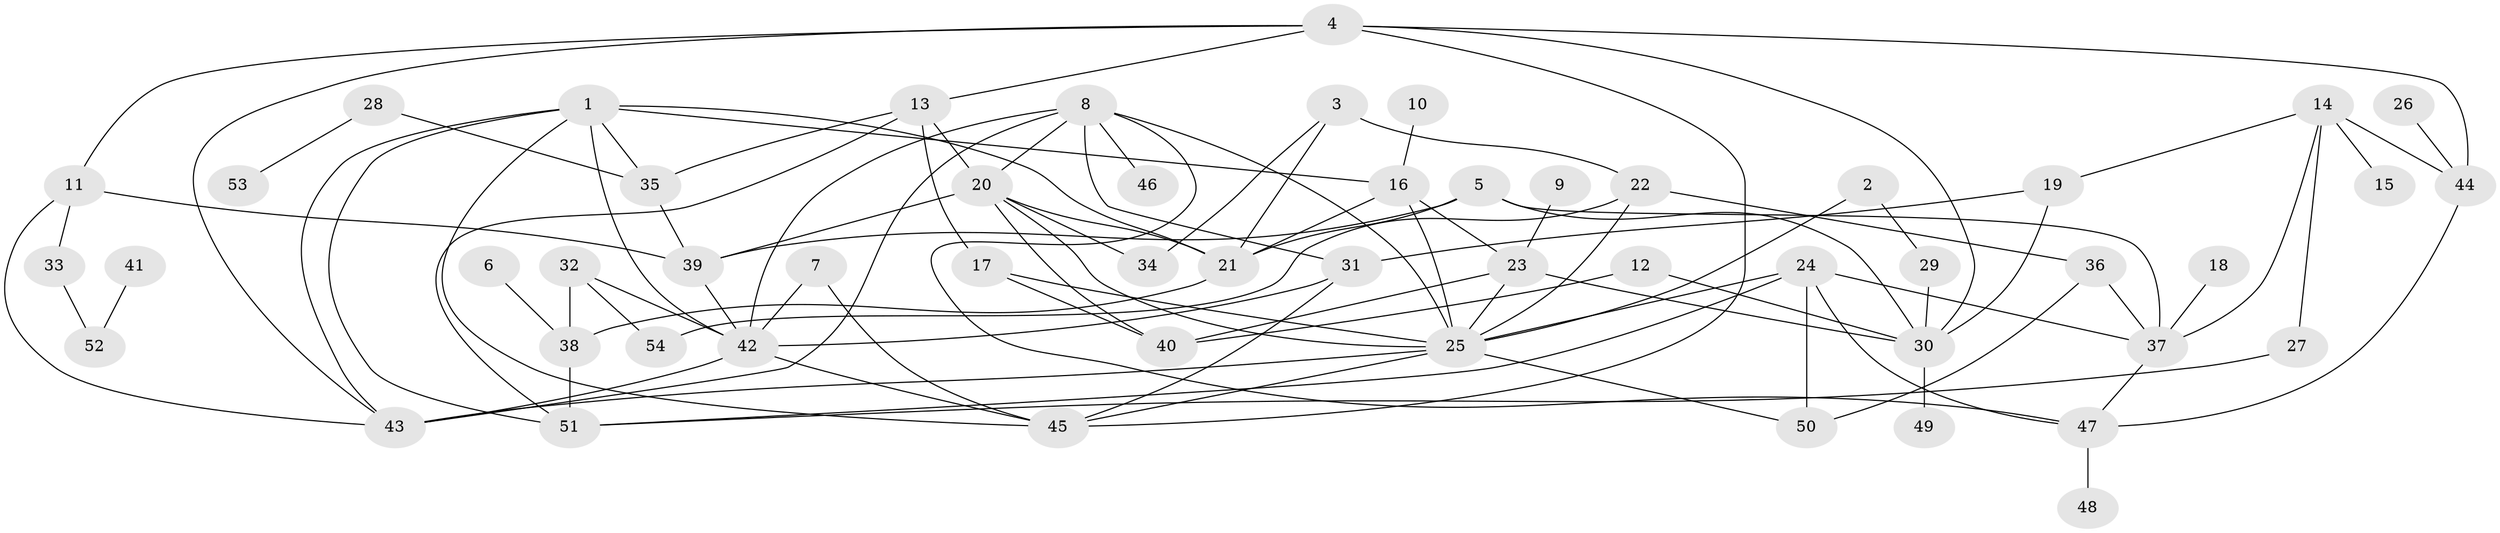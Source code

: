 // original degree distribution, {2: 0.2897196261682243, 5: 0.06542056074766354, 4: 0.16822429906542055, 7: 0.018691588785046728, 6: 0.04672897196261682, 10: 0.009345794392523364, 3: 0.19626168224299065, 1: 0.205607476635514}
// Generated by graph-tools (version 1.1) at 2025/25/03/09/25 03:25:27]
// undirected, 54 vertices, 99 edges
graph export_dot {
graph [start="1"]
  node [color=gray90,style=filled];
  1;
  2;
  3;
  4;
  5;
  6;
  7;
  8;
  9;
  10;
  11;
  12;
  13;
  14;
  15;
  16;
  17;
  18;
  19;
  20;
  21;
  22;
  23;
  24;
  25;
  26;
  27;
  28;
  29;
  30;
  31;
  32;
  33;
  34;
  35;
  36;
  37;
  38;
  39;
  40;
  41;
  42;
  43;
  44;
  45;
  46;
  47;
  48;
  49;
  50;
  51;
  52;
  53;
  54;
  1 -- 16 [weight=1.0];
  1 -- 21 [weight=1.0];
  1 -- 35 [weight=1.0];
  1 -- 42 [weight=1.0];
  1 -- 43 [weight=1.0];
  1 -- 45 [weight=1.0];
  1 -- 51 [weight=1.0];
  2 -- 25 [weight=1.0];
  2 -- 29 [weight=1.0];
  3 -- 21 [weight=2.0];
  3 -- 22 [weight=1.0];
  3 -- 34 [weight=1.0];
  4 -- 11 [weight=1.0];
  4 -- 13 [weight=1.0];
  4 -- 30 [weight=1.0];
  4 -- 43 [weight=1.0];
  4 -- 44 [weight=1.0];
  4 -- 45 [weight=1.0];
  5 -- 21 [weight=1.0];
  5 -- 30 [weight=1.0];
  5 -- 37 [weight=2.0];
  5 -- 39 [weight=1.0];
  6 -- 38 [weight=1.0];
  7 -- 42 [weight=1.0];
  7 -- 45 [weight=1.0];
  8 -- 20 [weight=1.0];
  8 -- 25 [weight=1.0];
  8 -- 31 [weight=1.0];
  8 -- 42 [weight=1.0];
  8 -- 43 [weight=1.0];
  8 -- 46 [weight=1.0];
  8 -- 47 [weight=1.0];
  9 -- 23 [weight=1.0];
  10 -- 16 [weight=1.0];
  11 -- 33 [weight=1.0];
  11 -- 39 [weight=1.0];
  11 -- 43 [weight=1.0];
  12 -- 30 [weight=1.0];
  12 -- 40 [weight=1.0];
  13 -- 17 [weight=1.0];
  13 -- 20 [weight=1.0];
  13 -- 35 [weight=1.0];
  13 -- 51 [weight=1.0];
  14 -- 15 [weight=1.0];
  14 -- 19 [weight=1.0];
  14 -- 27 [weight=1.0];
  14 -- 37 [weight=1.0];
  14 -- 44 [weight=1.0];
  16 -- 21 [weight=1.0];
  16 -- 23 [weight=1.0];
  16 -- 25 [weight=1.0];
  17 -- 25 [weight=1.0];
  17 -- 40 [weight=1.0];
  18 -- 37 [weight=1.0];
  19 -- 30 [weight=1.0];
  19 -- 31 [weight=1.0];
  20 -- 21 [weight=1.0];
  20 -- 25 [weight=1.0];
  20 -- 34 [weight=1.0];
  20 -- 39 [weight=1.0];
  20 -- 40 [weight=1.0];
  21 -- 38 [weight=1.0];
  22 -- 25 [weight=1.0];
  22 -- 36 [weight=1.0];
  22 -- 54 [weight=1.0];
  23 -- 25 [weight=1.0];
  23 -- 30 [weight=1.0];
  23 -- 40 [weight=1.0];
  24 -- 25 [weight=1.0];
  24 -- 37 [weight=1.0];
  24 -- 47 [weight=1.0];
  24 -- 50 [weight=1.0];
  24 -- 51 [weight=1.0];
  25 -- 43 [weight=1.0];
  25 -- 45 [weight=1.0];
  25 -- 50 [weight=1.0];
  26 -- 44 [weight=1.0];
  27 -- 51 [weight=1.0];
  28 -- 35 [weight=1.0];
  28 -- 53 [weight=1.0];
  29 -- 30 [weight=1.0];
  30 -- 49 [weight=1.0];
  31 -- 42 [weight=1.0];
  31 -- 45 [weight=1.0];
  32 -- 38 [weight=1.0];
  32 -- 42 [weight=1.0];
  32 -- 54 [weight=1.0];
  33 -- 52 [weight=1.0];
  35 -- 39 [weight=1.0];
  36 -- 37 [weight=1.0];
  36 -- 50 [weight=1.0];
  37 -- 47 [weight=1.0];
  38 -- 51 [weight=1.0];
  39 -- 42 [weight=1.0];
  41 -- 52 [weight=1.0];
  42 -- 43 [weight=1.0];
  42 -- 45 [weight=1.0];
  44 -- 47 [weight=1.0];
  47 -- 48 [weight=1.0];
}
